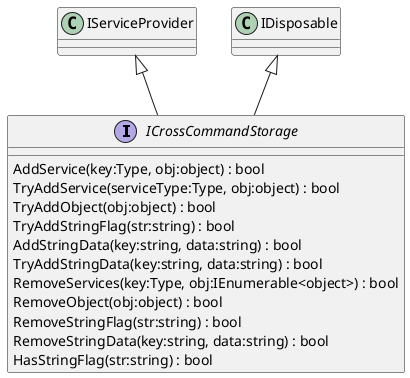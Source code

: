 @startuml
interface ICrossCommandStorage {
    AddService(key:Type, obj:object) : bool
    TryAddService(serviceType:Type, obj:object) : bool
    TryAddObject(obj:object) : bool
    TryAddStringFlag(str:string) : bool
    AddStringData(key:string, data:string) : bool
    TryAddStringData(key:string, data:string) : bool
    RemoveServices(key:Type, obj:IEnumerable<object>) : bool
    RemoveObject(obj:object) : bool
    RemoveStringFlag(str:string) : bool
    RemoveStringData(key:string, data:string) : bool
    HasStringFlag(str:string) : bool
}
IServiceProvider <|-- ICrossCommandStorage
IDisposable <|-- ICrossCommandStorage
@enduml
